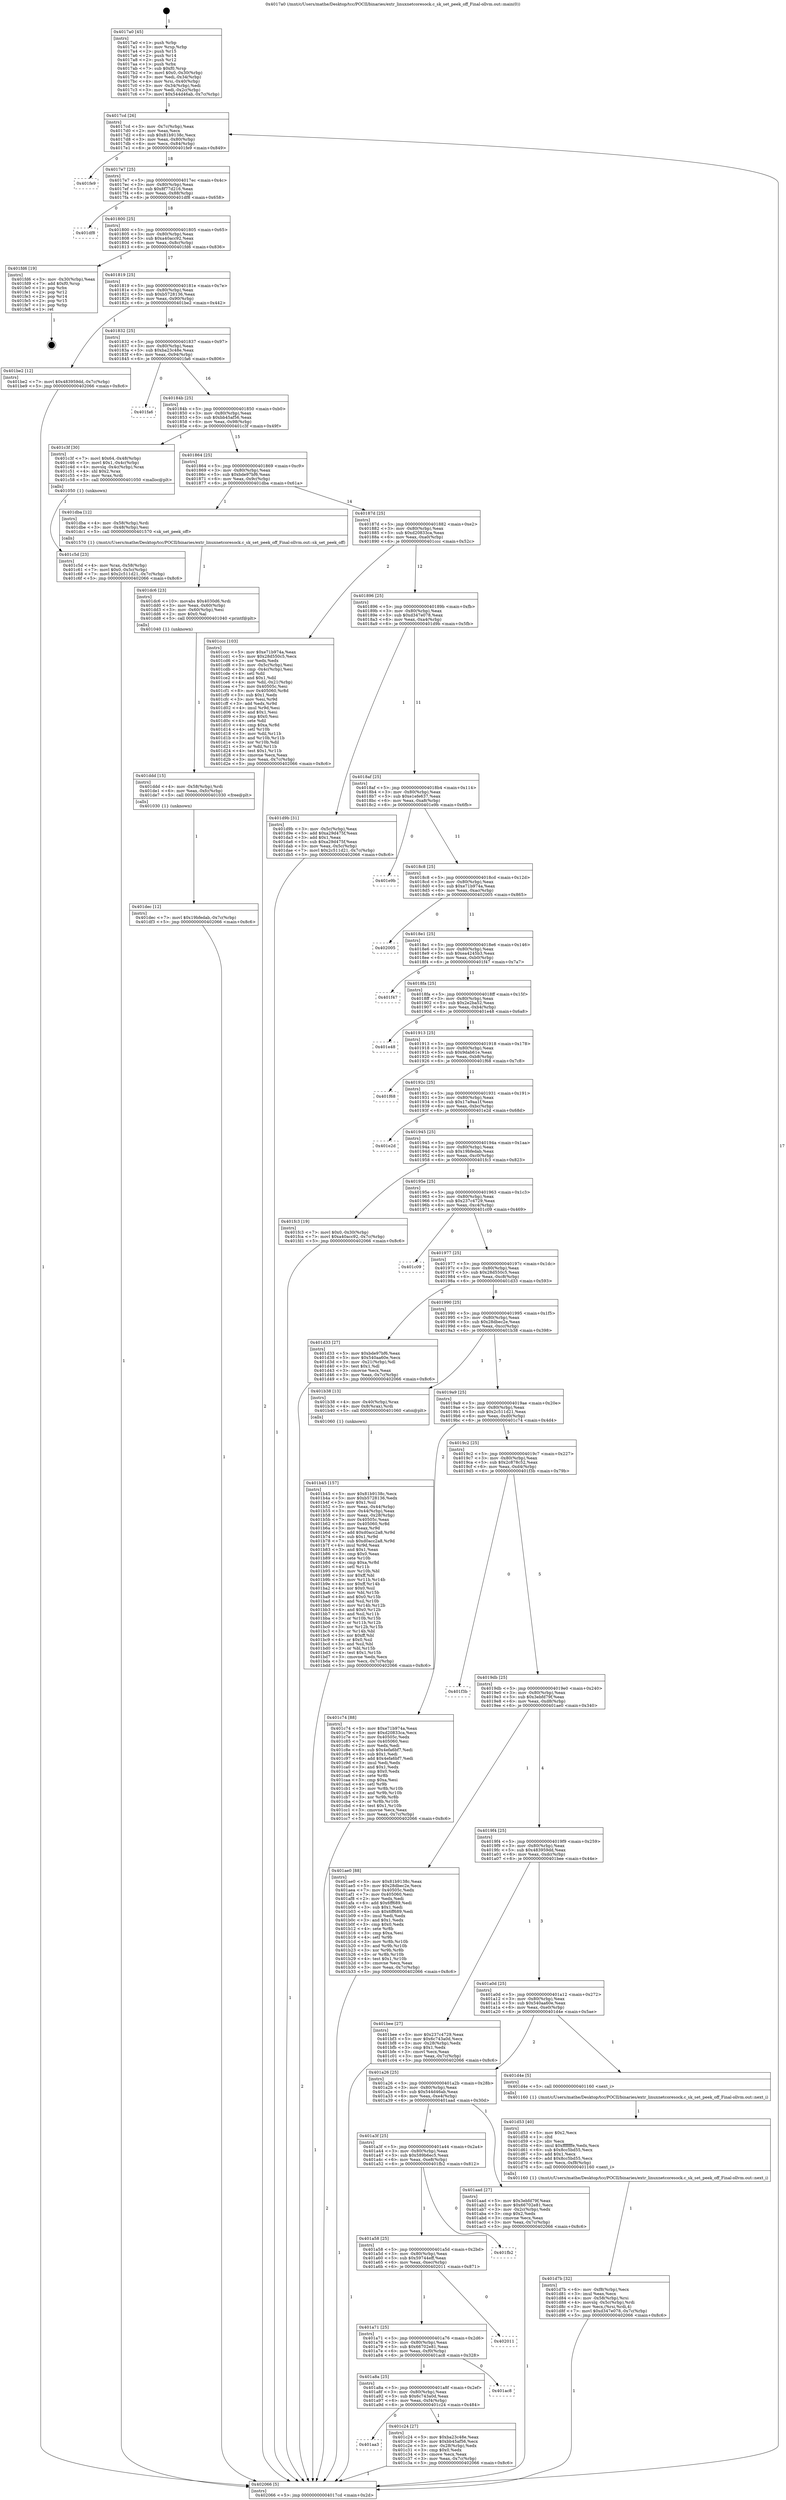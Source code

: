 digraph "0x4017a0" {
  label = "0x4017a0 (/mnt/c/Users/mathe/Desktop/tcc/POCII/binaries/extr_linuxnetcoresock.c_sk_set_peek_off_Final-ollvm.out::main(0))"
  labelloc = "t"
  node[shape=record]

  Entry [label="",width=0.3,height=0.3,shape=circle,fillcolor=black,style=filled]
  "0x4017cd" [label="{
     0x4017cd [26]\l
     | [instrs]\l
     &nbsp;&nbsp;0x4017cd \<+3\>: mov -0x7c(%rbp),%eax\l
     &nbsp;&nbsp;0x4017d0 \<+2\>: mov %eax,%ecx\l
     &nbsp;&nbsp;0x4017d2 \<+6\>: sub $0x81b9138c,%ecx\l
     &nbsp;&nbsp;0x4017d8 \<+3\>: mov %eax,-0x80(%rbp)\l
     &nbsp;&nbsp;0x4017db \<+6\>: mov %ecx,-0x84(%rbp)\l
     &nbsp;&nbsp;0x4017e1 \<+6\>: je 0000000000401fe9 \<main+0x849\>\l
  }"]
  "0x401fe9" [label="{
     0x401fe9\l
  }", style=dashed]
  "0x4017e7" [label="{
     0x4017e7 [25]\l
     | [instrs]\l
     &nbsp;&nbsp;0x4017e7 \<+5\>: jmp 00000000004017ec \<main+0x4c\>\l
     &nbsp;&nbsp;0x4017ec \<+3\>: mov -0x80(%rbp),%eax\l
     &nbsp;&nbsp;0x4017ef \<+5\>: sub $0x8f77d216,%eax\l
     &nbsp;&nbsp;0x4017f4 \<+6\>: mov %eax,-0x88(%rbp)\l
     &nbsp;&nbsp;0x4017fa \<+6\>: je 0000000000401df8 \<main+0x658\>\l
  }"]
  Exit [label="",width=0.3,height=0.3,shape=circle,fillcolor=black,style=filled,peripheries=2]
  "0x401df8" [label="{
     0x401df8\l
  }", style=dashed]
  "0x401800" [label="{
     0x401800 [25]\l
     | [instrs]\l
     &nbsp;&nbsp;0x401800 \<+5\>: jmp 0000000000401805 \<main+0x65\>\l
     &nbsp;&nbsp;0x401805 \<+3\>: mov -0x80(%rbp),%eax\l
     &nbsp;&nbsp;0x401808 \<+5\>: sub $0xa40acc92,%eax\l
     &nbsp;&nbsp;0x40180d \<+6\>: mov %eax,-0x8c(%rbp)\l
     &nbsp;&nbsp;0x401813 \<+6\>: je 0000000000401fd6 \<main+0x836\>\l
  }"]
  "0x401dec" [label="{
     0x401dec [12]\l
     | [instrs]\l
     &nbsp;&nbsp;0x401dec \<+7\>: movl $0x19bfedab,-0x7c(%rbp)\l
     &nbsp;&nbsp;0x401df3 \<+5\>: jmp 0000000000402066 \<main+0x8c6\>\l
  }"]
  "0x401fd6" [label="{
     0x401fd6 [19]\l
     | [instrs]\l
     &nbsp;&nbsp;0x401fd6 \<+3\>: mov -0x30(%rbp),%eax\l
     &nbsp;&nbsp;0x401fd9 \<+7\>: add $0xf0,%rsp\l
     &nbsp;&nbsp;0x401fe0 \<+1\>: pop %rbx\l
     &nbsp;&nbsp;0x401fe1 \<+2\>: pop %r12\l
     &nbsp;&nbsp;0x401fe3 \<+2\>: pop %r14\l
     &nbsp;&nbsp;0x401fe5 \<+2\>: pop %r15\l
     &nbsp;&nbsp;0x401fe7 \<+1\>: pop %rbp\l
     &nbsp;&nbsp;0x401fe8 \<+1\>: ret\l
  }"]
  "0x401819" [label="{
     0x401819 [25]\l
     | [instrs]\l
     &nbsp;&nbsp;0x401819 \<+5\>: jmp 000000000040181e \<main+0x7e\>\l
     &nbsp;&nbsp;0x40181e \<+3\>: mov -0x80(%rbp),%eax\l
     &nbsp;&nbsp;0x401821 \<+5\>: sub $0xb5728136,%eax\l
     &nbsp;&nbsp;0x401826 \<+6\>: mov %eax,-0x90(%rbp)\l
     &nbsp;&nbsp;0x40182c \<+6\>: je 0000000000401be2 \<main+0x442\>\l
  }"]
  "0x401ddd" [label="{
     0x401ddd [15]\l
     | [instrs]\l
     &nbsp;&nbsp;0x401ddd \<+4\>: mov -0x58(%rbp),%rdi\l
     &nbsp;&nbsp;0x401de1 \<+6\>: mov %eax,-0xfc(%rbp)\l
     &nbsp;&nbsp;0x401de7 \<+5\>: call 0000000000401030 \<free@plt\>\l
     | [calls]\l
     &nbsp;&nbsp;0x401030 \{1\} (unknown)\l
  }"]
  "0x401be2" [label="{
     0x401be2 [12]\l
     | [instrs]\l
     &nbsp;&nbsp;0x401be2 \<+7\>: movl $0x483959dd,-0x7c(%rbp)\l
     &nbsp;&nbsp;0x401be9 \<+5\>: jmp 0000000000402066 \<main+0x8c6\>\l
  }"]
  "0x401832" [label="{
     0x401832 [25]\l
     | [instrs]\l
     &nbsp;&nbsp;0x401832 \<+5\>: jmp 0000000000401837 \<main+0x97\>\l
     &nbsp;&nbsp;0x401837 \<+3\>: mov -0x80(%rbp),%eax\l
     &nbsp;&nbsp;0x40183a \<+5\>: sub $0xba23c48e,%eax\l
     &nbsp;&nbsp;0x40183f \<+6\>: mov %eax,-0x94(%rbp)\l
     &nbsp;&nbsp;0x401845 \<+6\>: je 0000000000401fa6 \<main+0x806\>\l
  }"]
  "0x401dc6" [label="{
     0x401dc6 [23]\l
     | [instrs]\l
     &nbsp;&nbsp;0x401dc6 \<+10\>: movabs $0x4030d6,%rdi\l
     &nbsp;&nbsp;0x401dd0 \<+3\>: mov %eax,-0x60(%rbp)\l
     &nbsp;&nbsp;0x401dd3 \<+3\>: mov -0x60(%rbp),%esi\l
     &nbsp;&nbsp;0x401dd6 \<+2\>: mov $0x0,%al\l
     &nbsp;&nbsp;0x401dd8 \<+5\>: call 0000000000401040 \<printf@plt\>\l
     | [calls]\l
     &nbsp;&nbsp;0x401040 \{1\} (unknown)\l
  }"]
  "0x401fa6" [label="{
     0x401fa6\l
  }", style=dashed]
  "0x40184b" [label="{
     0x40184b [25]\l
     | [instrs]\l
     &nbsp;&nbsp;0x40184b \<+5\>: jmp 0000000000401850 \<main+0xb0\>\l
     &nbsp;&nbsp;0x401850 \<+3\>: mov -0x80(%rbp),%eax\l
     &nbsp;&nbsp;0x401853 \<+5\>: sub $0xbb45af56,%eax\l
     &nbsp;&nbsp;0x401858 \<+6\>: mov %eax,-0x98(%rbp)\l
     &nbsp;&nbsp;0x40185e \<+6\>: je 0000000000401c3f \<main+0x49f\>\l
  }"]
  "0x401d7b" [label="{
     0x401d7b [32]\l
     | [instrs]\l
     &nbsp;&nbsp;0x401d7b \<+6\>: mov -0xf8(%rbp),%ecx\l
     &nbsp;&nbsp;0x401d81 \<+3\>: imul %eax,%ecx\l
     &nbsp;&nbsp;0x401d84 \<+4\>: mov -0x58(%rbp),%rsi\l
     &nbsp;&nbsp;0x401d88 \<+4\>: movslq -0x5c(%rbp),%rdi\l
     &nbsp;&nbsp;0x401d8c \<+3\>: mov %ecx,(%rsi,%rdi,4)\l
     &nbsp;&nbsp;0x401d8f \<+7\>: movl $0xd347e078,-0x7c(%rbp)\l
     &nbsp;&nbsp;0x401d96 \<+5\>: jmp 0000000000402066 \<main+0x8c6\>\l
  }"]
  "0x401c3f" [label="{
     0x401c3f [30]\l
     | [instrs]\l
     &nbsp;&nbsp;0x401c3f \<+7\>: movl $0x64,-0x48(%rbp)\l
     &nbsp;&nbsp;0x401c46 \<+7\>: movl $0x1,-0x4c(%rbp)\l
     &nbsp;&nbsp;0x401c4d \<+4\>: movslq -0x4c(%rbp),%rax\l
     &nbsp;&nbsp;0x401c51 \<+4\>: shl $0x2,%rax\l
     &nbsp;&nbsp;0x401c55 \<+3\>: mov %rax,%rdi\l
     &nbsp;&nbsp;0x401c58 \<+5\>: call 0000000000401050 \<malloc@plt\>\l
     | [calls]\l
     &nbsp;&nbsp;0x401050 \{1\} (unknown)\l
  }"]
  "0x401864" [label="{
     0x401864 [25]\l
     | [instrs]\l
     &nbsp;&nbsp;0x401864 \<+5\>: jmp 0000000000401869 \<main+0xc9\>\l
     &nbsp;&nbsp;0x401869 \<+3\>: mov -0x80(%rbp),%eax\l
     &nbsp;&nbsp;0x40186c \<+5\>: sub $0xbde97bf6,%eax\l
     &nbsp;&nbsp;0x401871 \<+6\>: mov %eax,-0x9c(%rbp)\l
     &nbsp;&nbsp;0x401877 \<+6\>: je 0000000000401dba \<main+0x61a\>\l
  }"]
  "0x401d53" [label="{
     0x401d53 [40]\l
     | [instrs]\l
     &nbsp;&nbsp;0x401d53 \<+5\>: mov $0x2,%ecx\l
     &nbsp;&nbsp;0x401d58 \<+1\>: cltd\l
     &nbsp;&nbsp;0x401d59 \<+2\>: idiv %ecx\l
     &nbsp;&nbsp;0x401d5b \<+6\>: imul $0xfffffffe,%edx,%ecx\l
     &nbsp;&nbsp;0x401d61 \<+6\>: sub $0x8cc5bd55,%ecx\l
     &nbsp;&nbsp;0x401d67 \<+3\>: add $0x1,%ecx\l
     &nbsp;&nbsp;0x401d6a \<+6\>: add $0x8cc5bd55,%ecx\l
     &nbsp;&nbsp;0x401d70 \<+6\>: mov %ecx,-0xf8(%rbp)\l
     &nbsp;&nbsp;0x401d76 \<+5\>: call 0000000000401160 \<next_i\>\l
     | [calls]\l
     &nbsp;&nbsp;0x401160 \{1\} (/mnt/c/Users/mathe/Desktop/tcc/POCII/binaries/extr_linuxnetcoresock.c_sk_set_peek_off_Final-ollvm.out::next_i)\l
  }"]
  "0x401dba" [label="{
     0x401dba [12]\l
     | [instrs]\l
     &nbsp;&nbsp;0x401dba \<+4\>: mov -0x58(%rbp),%rdi\l
     &nbsp;&nbsp;0x401dbe \<+3\>: mov -0x48(%rbp),%esi\l
     &nbsp;&nbsp;0x401dc1 \<+5\>: call 0000000000401570 \<sk_set_peek_off\>\l
     | [calls]\l
     &nbsp;&nbsp;0x401570 \{1\} (/mnt/c/Users/mathe/Desktop/tcc/POCII/binaries/extr_linuxnetcoresock.c_sk_set_peek_off_Final-ollvm.out::sk_set_peek_off)\l
  }"]
  "0x40187d" [label="{
     0x40187d [25]\l
     | [instrs]\l
     &nbsp;&nbsp;0x40187d \<+5\>: jmp 0000000000401882 \<main+0xe2\>\l
     &nbsp;&nbsp;0x401882 \<+3\>: mov -0x80(%rbp),%eax\l
     &nbsp;&nbsp;0x401885 \<+5\>: sub $0xd20833ca,%eax\l
     &nbsp;&nbsp;0x40188a \<+6\>: mov %eax,-0xa0(%rbp)\l
     &nbsp;&nbsp;0x401890 \<+6\>: je 0000000000401ccc \<main+0x52c\>\l
  }"]
  "0x401c5d" [label="{
     0x401c5d [23]\l
     | [instrs]\l
     &nbsp;&nbsp;0x401c5d \<+4\>: mov %rax,-0x58(%rbp)\l
     &nbsp;&nbsp;0x401c61 \<+7\>: movl $0x0,-0x5c(%rbp)\l
     &nbsp;&nbsp;0x401c68 \<+7\>: movl $0x2c511d21,-0x7c(%rbp)\l
     &nbsp;&nbsp;0x401c6f \<+5\>: jmp 0000000000402066 \<main+0x8c6\>\l
  }"]
  "0x401ccc" [label="{
     0x401ccc [103]\l
     | [instrs]\l
     &nbsp;&nbsp;0x401ccc \<+5\>: mov $0xe71b974a,%eax\l
     &nbsp;&nbsp;0x401cd1 \<+5\>: mov $0x28d550c5,%ecx\l
     &nbsp;&nbsp;0x401cd6 \<+2\>: xor %edx,%edx\l
     &nbsp;&nbsp;0x401cd8 \<+3\>: mov -0x5c(%rbp),%esi\l
     &nbsp;&nbsp;0x401cdb \<+3\>: cmp -0x4c(%rbp),%esi\l
     &nbsp;&nbsp;0x401cde \<+4\>: setl %dil\l
     &nbsp;&nbsp;0x401ce2 \<+4\>: and $0x1,%dil\l
     &nbsp;&nbsp;0x401ce6 \<+4\>: mov %dil,-0x21(%rbp)\l
     &nbsp;&nbsp;0x401cea \<+7\>: mov 0x40505c,%esi\l
     &nbsp;&nbsp;0x401cf1 \<+8\>: mov 0x405060,%r8d\l
     &nbsp;&nbsp;0x401cf9 \<+3\>: sub $0x1,%edx\l
     &nbsp;&nbsp;0x401cfc \<+3\>: mov %esi,%r9d\l
     &nbsp;&nbsp;0x401cff \<+3\>: add %edx,%r9d\l
     &nbsp;&nbsp;0x401d02 \<+4\>: imul %r9d,%esi\l
     &nbsp;&nbsp;0x401d06 \<+3\>: and $0x1,%esi\l
     &nbsp;&nbsp;0x401d09 \<+3\>: cmp $0x0,%esi\l
     &nbsp;&nbsp;0x401d0c \<+4\>: sete %dil\l
     &nbsp;&nbsp;0x401d10 \<+4\>: cmp $0xa,%r8d\l
     &nbsp;&nbsp;0x401d14 \<+4\>: setl %r10b\l
     &nbsp;&nbsp;0x401d18 \<+3\>: mov %dil,%r11b\l
     &nbsp;&nbsp;0x401d1b \<+3\>: and %r10b,%r11b\l
     &nbsp;&nbsp;0x401d1e \<+3\>: xor %r10b,%dil\l
     &nbsp;&nbsp;0x401d21 \<+3\>: or %dil,%r11b\l
     &nbsp;&nbsp;0x401d24 \<+4\>: test $0x1,%r11b\l
     &nbsp;&nbsp;0x401d28 \<+3\>: cmovne %ecx,%eax\l
     &nbsp;&nbsp;0x401d2b \<+3\>: mov %eax,-0x7c(%rbp)\l
     &nbsp;&nbsp;0x401d2e \<+5\>: jmp 0000000000402066 \<main+0x8c6\>\l
  }"]
  "0x401896" [label="{
     0x401896 [25]\l
     | [instrs]\l
     &nbsp;&nbsp;0x401896 \<+5\>: jmp 000000000040189b \<main+0xfb\>\l
     &nbsp;&nbsp;0x40189b \<+3\>: mov -0x80(%rbp),%eax\l
     &nbsp;&nbsp;0x40189e \<+5\>: sub $0xd347e078,%eax\l
     &nbsp;&nbsp;0x4018a3 \<+6\>: mov %eax,-0xa4(%rbp)\l
     &nbsp;&nbsp;0x4018a9 \<+6\>: je 0000000000401d9b \<main+0x5fb\>\l
  }"]
  "0x401aa3" [label="{
     0x401aa3\l
  }", style=dashed]
  "0x401d9b" [label="{
     0x401d9b [31]\l
     | [instrs]\l
     &nbsp;&nbsp;0x401d9b \<+3\>: mov -0x5c(%rbp),%eax\l
     &nbsp;&nbsp;0x401d9e \<+5\>: add $0xa29d475f,%eax\l
     &nbsp;&nbsp;0x401da3 \<+3\>: add $0x1,%eax\l
     &nbsp;&nbsp;0x401da6 \<+5\>: sub $0xa29d475f,%eax\l
     &nbsp;&nbsp;0x401dab \<+3\>: mov %eax,-0x5c(%rbp)\l
     &nbsp;&nbsp;0x401dae \<+7\>: movl $0x2c511d21,-0x7c(%rbp)\l
     &nbsp;&nbsp;0x401db5 \<+5\>: jmp 0000000000402066 \<main+0x8c6\>\l
  }"]
  "0x4018af" [label="{
     0x4018af [25]\l
     | [instrs]\l
     &nbsp;&nbsp;0x4018af \<+5\>: jmp 00000000004018b4 \<main+0x114\>\l
     &nbsp;&nbsp;0x4018b4 \<+3\>: mov -0x80(%rbp),%eax\l
     &nbsp;&nbsp;0x4018b7 \<+5\>: sub $0xe1efe637,%eax\l
     &nbsp;&nbsp;0x4018bc \<+6\>: mov %eax,-0xa8(%rbp)\l
     &nbsp;&nbsp;0x4018c2 \<+6\>: je 0000000000401e9b \<main+0x6fb\>\l
  }"]
  "0x401c24" [label="{
     0x401c24 [27]\l
     | [instrs]\l
     &nbsp;&nbsp;0x401c24 \<+5\>: mov $0xba23c48e,%eax\l
     &nbsp;&nbsp;0x401c29 \<+5\>: mov $0xbb45af56,%ecx\l
     &nbsp;&nbsp;0x401c2e \<+3\>: mov -0x28(%rbp),%edx\l
     &nbsp;&nbsp;0x401c31 \<+3\>: cmp $0x0,%edx\l
     &nbsp;&nbsp;0x401c34 \<+3\>: cmove %ecx,%eax\l
     &nbsp;&nbsp;0x401c37 \<+3\>: mov %eax,-0x7c(%rbp)\l
     &nbsp;&nbsp;0x401c3a \<+5\>: jmp 0000000000402066 \<main+0x8c6\>\l
  }"]
  "0x401e9b" [label="{
     0x401e9b\l
  }", style=dashed]
  "0x4018c8" [label="{
     0x4018c8 [25]\l
     | [instrs]\l
     &nbsp;&nbsp;0x4018c8 \<+5\>: jmp 00000000004018cd \<main+0x12d\>\l
     &nbsp;&nbsp;0x4018cd \<+3\>: mov -0x80(%rbp),%eax\l
     &nbsp;&nbsp;0x4018d0 \<+5\>: sub $0xe71b974a,%eax\l
     &nbsp;&nbsp;0x4018d5 \<+6\>: mov %eax,-0xac(%rbp)\l
     &nbsp;&nbsp;0x4018db \<+6\>: je 0000000000402005 \<main+0x865\>\l
  }"]
  "0x401a8a" [label="{
     0x401a8a [25]\l
     | [instrs]\l
     &nbsp;&nbsp;0x401a8a \<+5\>: jmp 0000000000401a8f \<main+0x2ef\>\l
     &nbsp;&nbsp;0x401a8f \<+3\>: mov -0x80(%rbp),%eax\l
     &nbsp;&nbsp;0x401a92 \<+5\>: sub $0x6c743a0d,%eax\l
     &nbsp;&nbsp;0x401a97 \<+6\>: mov %eax,-0xf4(%rbp)\l
     &nbsp;&nbsp;0x401a9d \<+6\>: je 0000000000401c24 \<main+0x484\>\l
  }"]
  "0x402005" [label="{
     0x402005\l
  }", style=dashed]
  "0x4018e1" [label="{
     0x4018e1 [25]\l
     | [instrs]\l
     &nbsp;&nbsp;0x4018e1 \<+5\>: jmp 00000000004018e6 \<main+0x146\>\l
     &nbsp;&nbsp;0x4018e6 \<+3\>: mov -0x80(%rbp),%eax\l
     &nbsp;&nbsp;0x4018e9 \<+5\>: sub $0xea4245b3,%eax\l
     &nbsp;&nbsp;0x4018ee \<+6\>: mov %eax,-0xb0(%rbp)\l
     &nbsp;&nbsp;0x4018f4 \<+6\>: je 0000000000401f47 \<main+0x7a7\>\l
  }"]
  "0x401ac8" [label="{
     0x401ac8\l
  }", style=dashed]
  "0x401f47" [label="{
     0x401f47\l
  }", style=dashed]
  "0x4018fa" [label="{
     0x4018fa [25]\l
     | [instrs]\l
     &nbsp;&nbsp;0x4018fa \<+5\>: jmp 00000000004018ff \<main+0x15f\>\l
     &nbsp;&nbsp;0x4018ff \<+3\>: mov -0x80(%rbp),%eax\l
     &nbsp;&nbsp;0x401902 \<+5\>: sub $0x2e2ba52,%eax\l
     &nbsp;&nbsp;0x401907 \<+6\>: mov %eax,-0xb4(%rbp)\l
     &nbsp;&nbsp;0x40190d \<+6\>: je 0000000000401e48 \<main+0x6a8\>\l
  }"]
  "0x401a71" [label="{
     0x401a71 [25]\l
     | [instrs]\l
     &nbsp;&nbsp;0x401a71 \<+5\>: jmp 0000000000401a76 \<main+0x2d6\>\l
     &nbsp;&nbsp;0x401a76 \<+3\>: mov -0x80(%rbp),%eax\l
     &nbsp;&nbsp;0x401a79 \<+5\>: sub $0x66702e81,%eax\l
     &nbsp;&nbsp;0x401a7e \<+6\>: mov %eax,-0xf0(%rbp)\l
     &nbsp;&nbsp;0x401a84 \<+6\>: je 0000000000401ac8 \<main+0x328\>\l
  }"]
  "0x401e48" [label="{
     0x401e48\l
  }", style=dashed]
  "0x401913" [label="{
     0x401913 [25]\l
     | [instrs]\l
     &nbsp;&nbsp;0x401913 \<+5\>: jmp 0000000000401918 \<main+0x178\>\l
     &nbsp;&nbsp;0x401918 \<+3\>: mov -0x80(%rbp),%eax\l
     &nbsp;&nbsp;0x40191b \<+5\>: sub $0x9dab61e,%eax\l
     &nbsp;&nbsp;0x401920 \<+6\>: mov %eax,-0xb8(%rbp)\l
     &nbsp;&nbsp;0x401926 \<+6\>: je 0000000000401f68 \<main+0x7c8\>\l
  }"]
  "0x402011" [label="{
     0x402011\l
  }", style=dashed]
  "0x401f68" [label="{
     0x401f68\l
  }", style=dashed]
  "0x40192c" [label="{
     0x40192c [25]\l
     | [instrs]\l
     &nbsp;&nbsp;0x40192c \<+5\>: jmp 0000000000401931 \<main+0x191\>\l
     &nbsp;&nbsp;0x401931 \<+3\>: mov -0x80(%rbp),%eax\l
     &nbsp;&nbsp;0x401934 \<+5\>: sub $0x17a9aa1f,%eax\l
     &nbsp;&nbsp;0x401939 \<+6\>: mov %eax,-0xbc(%rbp)\l
     &nbsp;&nbsp;0x40193f \<+6\>: je 0000000000401e2d \<main+0x68d\>\l
  }"]
  "0x401a58" [label="{
     0x401a58 [25]\l
     | [instrs]\l
     &nbsp;&nbsp;0x401a58 \<+5\>: jmp 0000000000401a5d \<main+0x2bd\>\l
     &nbsp;&nbsp;0x401a5d \<+3\>: mov -0x80(%rbp),%eax\l
     &nbsp;&nbsp;0x401a60 \<+5\>: sub $0x59744eff,%eax\l
     &nbsp;&nbsp;0x401a65 \<+6\>: mov %eax,-0xec(%rbp)\l
     &nbsp;&nbsp;0x401a6b \<+6\>: je 0000000000402011 \<main+0x871\>\l
  }"]
  "0x401e2d" [label="{
     0x401e2d\l
  }", style=dashed]
  "0x401945" [label="{
     0x401945 [25]\l
     | [instrs]\l
     &nbsp;&nbsp;0x401945 \<+5\>: jmp 000000000040194a \<main+0x1aa\>\l
     &nbsp;&nbsp;0x40194a \<+3\>: mov -0x80(%rbp),%eax\l
     &nbsp;&nbsp;0x40194d \<+5\>: sub $0x19bfedab,%eax\l
     &nbsp;&nbsp;0x401952 \<+6\>: mov %eax,-0xc0(%rbp)\l
     &nbsp;&nbsp;0x401958 \<+6\>: je 0000000000401fc3 \<main+0x823\>\l
  }"]
  "0x401fb2" [label="{
     0x401fb2\l
  }", style=dashed]
  "0x401fc3" [label="{
     0x401fc3 [19]\l
     | [instrs]\l
     &nbsp;&nbsp;0x401fc3 \<+7\>: movl $0x0,-0x30(%rbp)\l
     &nbsp;&nbsp;0x401fca \<+7\>: movl $0xa40acc92,-0x7c(%rbp)\l
     &nbsp;&nbsp;0x401fd1 \<+5\>: jmp 0000000000402066 \<main+0x8c6\>\l
  }"]
  "0x40195e" [label="{
     0x40195e [25]\l
     | [instrs]\l
     &nbsp;&nbsp;0x40195e \<+5\>: jmp 0000000000401963 \<main+0x1c3\>\l
     &nbsp;&nbsp;0x401963 \<+3\>: mov -0x80(%rbp),%eax\l
     &nbsp;&nbsp;0x401966 \<+5\>: sub $0x237c4729,%eax\l
     &nbsp;&nbsp;0x40196b \<+6\>: mov %eax,-0xc4(%rbp)\l
     &nbsp;&nbsp;0x401971 \<+6\>: je 0000000000401c09 \<main+0x469\>\l
  }"]
  "0x401b45" [label="{
     0x401b45 [157]\l
     | [instrs]\l
     &nbsp;&nbsp;0x401b45 \<+5\>: mov $0x81b9138c,%ecx\l
     &nbsp;&nbsp;0x401b4a \<+5\>: mov $0xb5728136,%edx\l
     &nbsp;&nbsp;0x401b4f \<+3\>: mov $0x1,%sil\l
     &nbsp;&nbsp;0x401b52 \<+3\>: mov %eax,-0x44(%rbp)\l
     &nbsp;&nbsp;0x401b55 \<+3\>: mov -0x44(%rbp),%eax\l
     &nbsp;&nbsp;0x401b58 \<+3\>: mov %eax,-0x28(%rbp)\l
     &nbsp;&nbsp;0x401b5b \<+7\>: mov 0x40505c,%eax\l
     &nbsp;&nbsp;0x401b62 \<+8\>: mov 0x405060,%r8d\l
     &nbsp;&nbsp;0x401b6a \<+3\>: mov %eax,%r9d\l
     &nbsp;&nbsp;0x401b6d \<+7\>: add $0xd0acc2a8,%r9d\l
     &nbsp;&nbsp;0x401b74 \<+4\>: sub $0x1,%r9d\l
     &nbsp;&nbsp;0x401b78 \<+7\>: sub $0xd0acc2a8,%r9d\l
     &nbsp;&nbsp;0x401b7f \<+4\>: imul %r9d,%eax\l
     &nbsp;&nbsp;0x401b83 \<+3\>: and $0x1,%eax\l
     &nbsp;&nbsp;0x401b86 \<+3\>: cmp $0x0,%eax\l
     &nbsp;&nbsp;0x401b89 \<+4\>: sete %r10b\l
     &nbsp;&nbsp;0x401b8d \<+4\>: cmp $0xa,%r8d\l
     &nbsp;&nbsp;0x401b91 \<+4\>: setl %r11b\l
     &nbsp;&nbsp;0x401b95 \<+3\>: mov %r10b,%bl\l
     &nbsp;&nbsp;0x401b98 \<+3\>: xor $0xff,%bl\l
     &nbsp;&nbsp;0x401b9b \<+3\>: mov %r11b,%r14b\l
     &nbsp;&nbsp;0x401b9e \<+4\>: xor $0xff,%r14b\l
     &nbsp;&nbsp;0x401ba2 \<+4\>: xor $0x0,%sil\l
     &nbsp;&nbsp;0x401ba6 \<+3\>: mov %bl,%r15b\l
     &nbsp;&nbsp;0x401ba9 \<+4\>: and $0x0,%r15b\l
     &nbsp;&nbsp;0x401bad \<+3\>: and %sil,%r10b\l
     &nbsp;&nbsp;0x401bb0 \<+3\>: mov %r14b,%r12b\l
     &nbsp;&nbsp;0x401bb3 \<+4\>: and $0x0,%r12b\l
     &nbsp;&nbsp;0x401bb7 \<+3\>: and %sil,%r11b\l
     &nbsp;&nbsp;0x401bba \<+3\>: or %r10b,%r15b\l
     &nbsp;&nbsp;0x401bbd \<+3\>: or %r11b,%r12b\l
     &nbsp;&nbsp;0x401bc0 \<+3\>: xor %r12b,%r15b\l
     &nbsp;&nbsp;0x401bc3 \<+3\>: or %r14b,%bl\l
     &nbsp;&nbsp;0x401bc6 \<+3\>: xor $0xff,%bl\l
     &nbsp;&nbsp;0x401bc9 \<+4\>: or $0x0,%sil\l
     &nbsp;&nbsp;0x401bcd \<+3\>: and %sil,%bl\l
     &nbsp;&nbsp;0x401bd0 \<+3\>: or %bl,%r15b\l
     &nbsp;&nbsp;0x401bd3 \<+4\>: test $0x1,%r15b\l
     &nbsp;&nbsp;0x401bd7 \<+3\>: cmovne %edx,%ecx\l
     &nbsp;&nbsp;0x401bda \<+3\>: mov %ecx,-0x7c(%rbp)\l
     &nbsp;&nbsp;0x401bdd \<+5\>: jmp 0000000000402066 \<main+0x8c6\>\l
  }"]
  "0x401c09" [label="{
     0x401c09\l
  }", style=dashed]
  "0x401977" [label="{
     0x401977 [25]\l
     | [instrs]\l
     &nbsp;&nbsp;0x401977 \<+5\>: jmp 000000000040197c \<main+0x1dc\>\l
     &nbsp;&nbsp;0x40197c \<+3\>: mov -0x80(%rbp),%eax\l
     &nbsp;&nbsp;0x40197f \<+5\>: sub $0x28d550c5,%eax\l
     &nbsp;&nbsp;0x401984 \<+6\>: mov %eax,-0xc8(%rbp)\l
     &nbsp;&nbsp;0x40198a \<+6\>: je 0000000000401d33 \<main+0x593\>\l
  }"]
  "0x4017a0" [label="{
     0x4017a0 [45]\l
     | [instrs]\l
     &nbsp;&nbsp;0x4017a0 \<+1\>: push %rbp\l
     &nbsp;&nbsp;0x4017a1 \<+3\>: mov %rsp,%rbp\l
     &nbsp;&nbsp;0x4017a4 \<+2\>: push %r15\l
     &nbsp;&nbsp;0x4017a6 \<+2\>: push %r14\l
     &nbsp;&nbsp;0x4017a8 \<+2\>: push %r12\l
     &nbsp;&nbsp;0x4017aa \<+1\>: push %rbx\l
     &nbsp;&nbsp;0x4017ab \<+7\>: sub $0xf0,%rsp\l
     &nbsp;&nbsp;0x4017b2 \<+7\>: movl $0x0,-0x30(%rbp)\l
     &nbsp;&nbsp;0x4017b9 \<+3\>: mov %edi,-0x34(%rbp)\l
     &nbsp;&nbsp;0x4017bc \<+4\>: mov %rsi,-0x40(%rbp)\l
     &nbsp;&nbsp;0x4017c0 \<+3\>: mov -0x34(%rbp),%edi\l
     &nbsp;&nbsp;0x4017c3 \<+3\>: mov %edi,-0x2c(%rbp)\l
     &nbsp;&nbsp;0x4017c6 \<+7\>: movl $0x544d46ab,-0x7c(%rbp)\l
  }"]
  "0x401d33" [label="{
     0x401d33 [27]\l
     | [instrs]\l
     &nbsp;&nbsp;0x401d33 \<+5\>: mov $0xbde97bf6,%eax\l
     &nbsp;&nbsp;0x401d38 \<+5\>: mov $0x540aa60e,%ecx\l
     &nbsp;&nbsp;0x401d3d \<+3\>: mov -0x21(%rbp),%dl\l
     &nbsp;&nbsp;0x401d40 \<+3\>: test $0x1,%dl\l
     &nbsp;&nbsp;0x401d43 \<+3\>: cmovne %ecx,%eax\l
     &nbsp;&nbsp;0x401d46 \<+3\>: mov %eax,-0x7c(%rbp)\l
     &nbsp;&nbsp;0x401d49 \<+5\>: jmp 0000000000402066 \<main+0x8c6\>\l
  }"]
  "0x401990" [label="{
     0x401990 [25]\l
     | [instrs]\l
     &nbsp;&nbsp;0x401990 \<+5\>: jmp 0000000000401995 \<main+0x1f5\>\l
     &nbsp;&nbsp;0x401995 \<+3\>: mov -0x80(%rbp),%eax\l
     &nbsp;&nbsp;0x401998 \<+5\>: sub $0x28dbec2e,%eax\l
     &nbsp;&nbsp;0x40199d \<+6\>: mov %eax,-0xcc(%rbp)\l
     &nbsp;&nbsp;0x4019a3 \<+6\>: je 0000000000401b38 \<main+0x398\>\l
  }"]
  "0x402066" [label="{
     0x402066 [5]\l
     | [instrs]\l
     &nbsp;&nbsp;0x402066 \<+5\>: jmp 00000000004017cd \<main+0x2d\>\l
  }"]
  "0x401b38" [label="{
     0x401b38 [13]\l
     | [instrs]\l
     &nbsp;&nbsp;0x401b38 \<+4\>: mov -0x40(%rbp),%rax\l
     &nbsp;&nbsp;0x401b3c \<+4\>: mov 0x8(%rax),%rdi\l
     &nbsp;&nbsp;0x401b40 \<+5\>: call 0000000000401060 \<atoi@plt\>\l
     | [calls]\l
     &nbsp;&nbsp;0x401060 \{1\} (unknown)\l
  }"]
  "0x4019a9" [label="{
     0x4019a9 [25]\l
     | [instrs]\l
     &nbsp;&nbsp;0x4019a9 \<+5\>: jmp 00000000004019ae \<main+0x20e\>\l
     &nbsp;&nbsp;0x4019ae \<+3\>: mov -0x80(%rbp),%eax\l
     &nbsp;&nbsp;0x4019b1 \<+5\>: sub $0x2c511d21,%eax\l
     &nbsp;&nbsp;0x4019b6 \<+6\>: mov %eax,-0xd0(%rbp)\l
     &nbsp;&nbsp;0x4019bc \<+6\>: je 0000000000401c74 \<main+0x4d4\>\l
  }"]
  "0x401a3f" [label="{
     0x401a3f [25]\l
     | [instrs]\l
     &nbsp;&nbsp;0x401a3f \<+5\>: jmp 0000000000401a44 \<main+0x2a4\>\l
     &nbsp;&nbsp;0x401a44 \<+3\>: mov -0x80(%rbp),%eax\l
     &nbsp;&nbsp;0x401a47 \<+5\>: sub $0x589b6ec5,%eax\l
     &nbsp;&nbsp;0x401a4c \<+6\>: mov %eax,-0xe8(%rbp)\l
     &nbsp;&nbsp;0x401a52 \<+6\>: je 0000000000401fb2 \<main+0x812\>\l
  }"]
  "0x401c74" [label="{
     0x401c74 [88]\l
     | [instrs]\l
     &nbsp;&nbsp;0x401c74 \<+5\>: mov $0xe71b974a,%eax\l
     &nbsp;&nbsp;0x401c79 \<+5\>: mov $0xd20833ca,%ecx\l
     &nbsp;&nbsp;0x401c7e \<+7\>: mov 0x40505c,%edx\l
     &nbsp;&nbsp;0x401c85 \<+7\>: mov 0x405060,%esi\l
     &nbsp;&nbsp;0x401c8c \<+2\>: mov %edx,%edi\l
     &nbsp;&nbsp;0x401c8e \<+6\>: sub $0x4efa6bf7,%edi\l
     &nbsp;&nbsp;0x401c94 \<+3\>: sub $0x1,%edi\l
     &nbsp;&nbsp;0x401c97 \<+6\>: add $0x4efa6bf7,%edi\l
     &nbsp;&nbsp;0x401c9d \<+3\>: imul %edi,%edx\l
     &nbsp;&nbsp;0x401ca0 \<+3\>: and $0x1,%edx\l
     &nbsp;&nbsp;0x401ca3 \<+3\>: cmp $0x0,%edx\l
     &nbsp;&nbsp;0x401ca6 \<+4\>: sete %r8b\l
     &nbsp;&nbsp;0x401caa \<+3\>: cmp $0xa,%esi\l
     &nbsp;&nbsp;0x401cad \<+4\>: setl %r9b\l
     &nbsp;&nbsp;0x401cb1 \<+3\>: mov %r8b,%r10b\l
     &nbsp;&nbsp;0x401cb4 \<+3\>: and %r9b,%r10b\l
     &nbsp;&nbsp;0x401cb7 \<+3\>: xor %r9b,%r8b\l
     &nbsp;&nbsp;0x401cba \<+3\>: or %r8b,%r10b\l
     &nbsp;&nbsp;0x401cbd \<+4\>: test $0x1,%r10b\l
     &nbsp;&nbsp;0x401cc1 \<+3\>: cmovne %ecx,%eax\l
     &nbsp;&nbsp;0x401cc4 \<+3\>: mov %eax,-0x7c(%rbp)\l
     &nbsp;&nbsp;0x401cc7 \<+5\>: jmp 0000000000402066 \<main+0x8c6\>\l
  }"]
  "0x4019c2" [label="{
     0x4019c2 [25]\l
     | [instrs]\l
     &nbsp;&nbsp;0x4019c2 \<+5\>: jmp 00000000004019c7 \<main+0x227\>\l
     &nbsp;&nbsp;0x4019c7 \<+3\>: mov -0x80(%rbp),%eax\l
     &nbsp;&nbsp;0x4019ca \<+5\>: sub $0x2c878c52,%eax\l
     &nbsp;&nbsp;0x4019cf \<+6\>: mov %eax,-0xd4(%rbp)\l
     &nbsp;&nbsp;0x4019d5 \<+6\>: je 0000000000401f3b \<main+0x79b\>\l
  }"]
  "0x401aad" [label="{
     0x401aad [27]\l
     | [instrs]\l
     &nbsp;&nbsp;0x401aad \<+5\>: mov $0x3ebfd79f,%eax\l
     &nbsp;&nbsp;0x401ab2 \<+5\>: mov $0x66702e81,%ecx\l
     &nbsp;&nbsp;0x401ab7 \<+3\>: mov -0x2c(%rbp),%edx\l
     &nbsp;&nbsp;0x401aba \<+3\>: cmp $0x2,%edx\l
     &nbsp;&nbsp;0x401abd \<+3\>: cmovne %ecx,%eax\l
     &nbsp;&nbsp;0x401ac0 \<+3\>: mov %eax,-0x7c(%rbp)\l
     &nbsp;&nbsp;0x401ac3 \<+5\>: jmp 0000000000402066 \<main+0x8c6\>\l
  }"]
  "0x401f3b" [label="{
     0x401f3b\l
  }", style=dashed]
  "0x4019db" [label="{
     0x4019db [25]\l
     | [instrs]\l
     &nbsp;&nbsp;0x4019db \<+5\>: jmp 00000000004019e0 \<main+0x240\>\l
     &nbsp;&nbsp;0x4019e0 \<+3\>: mov -0x80(%rbp),%eax\l
     &nbsp;&nbsp;0x4019e3 \<+5\>: sub $0x3ebfd79f,%eax\l
     &nbsp;&nbsp;0x4019e8 \<+6\>: mov %eax,-0xd8(%rbp)\l
     &nbsp;&nbsp;0x4019ee \<+6\>: je 0000000000401ae0 \<main+0x340\>\l
  }"]
  "0x401a26" [label="{
     0x401a26 [25]\l
     | [instrs]\l
     &nbsp;&nbsp;0x401a26 \<+5\>: jmp 0000000000401a2b \<main+0x28b\>\l
     &nbsp;&nbsp;0x401a2b \<+3\>: mov -0x80(%rbp),%eax\l
     &nbsp;&nbsp;0x401a2e \<+5\>: sub $0x544d46ab,%eax\l
     &nbsp;&nbsp;0x401a33 \<+6\>: mov %eax,-0xe4(%rbp)\l
     &nbsp;&nbsp;0x401a39 \<+6\>: je 0000000000401aad \<main+0x30d\>\l
  }"]
  "0x401ae0" [label="{
     0x401ae0 [88]\l
     | [instrs]\l
     &nbsp;&nbsp;0x401ae0 \<+5\>: mov $0x81b9138c,%eax\l
     &nbsp;&nbsp;0x401ae5 \<+5\>: mov $0x28dbec2e,%ecx\l
     &nbsp;&nbsp;0x401aea \<+7\>: mov 0x40505c,%edx\l
     &nbsp;&nbsp;0x401af1 \<+7\>: mov 0x405060,%esi\l
     &nbsp;&nbsp;0x401af8 \<+2\>: mov %edx,%edi\l
     &nbsp;&nbsp;0x401afa \<+6\>: add $0x6ff689,%edi\l
     &nbsp;&nbsp;0x401b00 \<+3\>: sub $0x1,%edi\l
     &nbsp;&nbsp;0x401b03 \<+6\>: sub $0x6ff689,%edi\l
     &nbsp;&nbsp;0x401b09 \<+3\>: imul %edi,%edx\l
     &nbsp;&nbsp;0x401b0c \<+3\>: and $0x1,%edx\l
     &nbsp;&nbsp;0x401b0f \<+3\>: cmp $0x0,%edx\l
     &nbsp;&nbsp;0x401b12 \<+4\>: sete %r8b\l
     &nbsp;&nbsp;0x401b16 \<+3\>: cmp $0xa,%esi\l
     &nbsp;&nbsp;0x401b19 \<+4\>: setl %r9b\l
     &nbsp;&nbsp;0x401b1d \<+3\>: mov %r8b,%r10b\l
     &nbsp;&nbsp;0x401b20 \<+3\>: and %r9b,%r10b\l
     &nbsp;&nbsp;0x401b23 \<+3\>: xor %r9b,%r8b\l
     &nbsp;&nbsp;0x401b26 \<+3\>: or %r8b,%r10b\l
     &nbsp;&nbsp;0x401b29 \<+4\>: test $0x1,%r10b\l
     &nbsp;&nbsp;0x401b2d \<+3\>: cmovne %ecx,%eax\l
     &nbsp;&nbsp;0x401b30 \<+3\>: mov %eax,-0x7c(%rbp)\l
     &nbsp;&nbsp;0x401b33 \<+5\>: jmp 0000000000402066 \<main+0x8c6\>\l
  }"]
  "0x4019f4" [label="{
     0x4019f4 [25]\l
     | [instrs]\l
     &nbsp;&nbsp;0x4019f4 \<+5\>: jmp 00000000004019f9 \<main+0x259\>\l
     &nbsp;&nbsp;0x4019f9 \<+3\>: mov -0x80(%rbp),%eax\l
     &nbsp;&nbsp;0x4019fc \<+5\>: sub $0x483959dd,%eax\l
     &nbsp;&nbsp;0x401a01 \<+6\>: mov %eax,-0xdc(%rbp)\l
     &nbsp;&nbsp;0x401a07 \<+6\>: je 0000000000401bee \<main+0x44e\>\l
  }"]
  "0x401d4e" [label="{
     0x401d4e [5]\l
     | [instrs]\l
     &nbsp;&nbsp;0x401d4e \<+5\>: call 0000000000401160 \<next_i\>\l
     | [calls]\l
     &nbsp;&nbsp;0x401160 \{1\} (/mnt/c/Users/mathe/Desktop/tcc/POCII/binaries/extr_linuxnetcoresock.c_sk_set_peek_off_Final-ollvm.out::next_i)\l
  }"]
  "0x401bee" [label="{
     0x401bee [27]\l
     | [instrs]\l
     &nbsp;&nbsp;0x401bee \<+5\>: mov $0x237c4729,%eax\l
     &nbsp;&nbsp;0x401bf3 \<+5\>: mov $0x6c743a0d,%ecx\l
     &nbsp;&nbsp;0x401bf8 \<+3\>: mov -0x28(%rbp),%edx\l
     &nbsp;&nbsp;0x401bfb \<+3\>: cmp $0x1,%edx\l
     &nbsp;&nbsp;0x401bfe \<+3\>: cmovl %ecx,%eax\l
     &nbsp;&nbsp;0x401c01 \<+3\>: mov %eax,-0x7c(%rbp)\l
     &nbsp;&nbsp;0x401c04 \<+5\>: jmp 0000000000402066 \<main+0x8c6\>\l
  }"]
  "0x401a0d" [label="{
     0x401a0d [25]\l
     | [instrs]\l
     &nbsp;&nbsp;0x401a0d \<+5\>: jmp 0000000000401a12 \<main+0x272\>\l
     &nbsp;&nbsp;0x401a12 \<+3\>: mov -0x80(%rbp),%eax\l
     &nbsp;&nbsp;0x401a15 \<+5\>: sub $0x540aa60e,%eax\l
     &nbsp;&nbsp;0x401a1a \<+6\>: mov %eax,-0xe0(%rbp)\l
     &nbsp;&nbsp;0x401a20 \<+6\>: je 0000000000401d4e \<main+0x5ae\>\l
  }"]
  Entry -> "0x4017a0" [label=" 1"]
  "0x4017cd" -> "0x401fe9" [label=" 0"]
  "0x4017cd" -> "0x4017e7" [label=" 18"]
  "0x401fd6" -> Exit [label=" 1"]
  "0x4017e7" -> "0x401df8" [label=" 0"]
  "0x4017e7" -> "0x401800" [label=" 18"]
  "0x401fc3" -> "0x402066" [label=" 1"]
  "0x401800" -> "0x401fd6" [label=" 1"]
  "0x401800" -> "0x401819" [label=" 17"]
  "0x401dec" -> "0x402066" [label=" 1"]
  "0x401819" -> "0x401be2" [label=" 1"]
  "0x401819" -> "0x401832" [label=" 16"]
  "0x401ddd" -> "0x401dec" [label=" 1"]
  "0x401832" -> "0x401fa6" [label=" 0"]
  "0x401832" -> "0x40184b" [label=" 16"]
  "0x401dc6" -> "0x401ddd" [label=" 1"]
  "0x40184b" -> "0x401c3f" [label=" 1"]
  "0x40184b" -> "0x401864" [label=" 15"]
  "0x401dba" -> "0x401dc6" [label=" 1"]
  "0x401864" -> "0x401dba" [label=" 1"]
  "0x401864" -> "0x40187d" [label=" 14"]
  "0x401d9b" -> "0x402066" [label=" 1"]
  "0x40187d" -> "0x401ccc" [label=" 2"]
  "0x40187d" -> "0x401896" [label=" 12"]
  "0x401d7b" -> "0x402066" [label=" 1"]
  "0x401896" -> "0x401d9b" [label=" 1"]
  "0x401896" -> "0x4018af" [label=" 11"]
  "0x401d53" -> "0x401d7b" [label=" 1"]
  "0x4018af" -> "0x401e9b" [label=" 0"]
  "0x4018af" -> "0x4018c8" [label=" 11"]
  "0x401d4e" -> "0x401d53" [label=" 1"]
  "0x4018c8" -> "0x402005" [label=" 0"]
  "0x4018c8" -> "0x4018e1" [label=" 11"]
  "0x401ccc" -> "0x402066" [label=" 2"]
  "0x4018e1" -> "0x401f47" [label=" 0"]
  "0x4018e1" -> "0x4018fa" [label=" 11"]
  "0x401c74" -> "0x402066" [label=" 2"]
  "0x4018fa" -> "0x401e48" [label=" 0"]
  "0x4018fa" -> "0x401913" [label=" 11"]
  "0x401c3f" -> "0x401c5d" [label=" 1"]
  "0x401913" -> "0x401f68" [label=" 0"]
  "0x401913" -> "0x40192c" [label=" 11"]
  "0x401c24" -> "0x402066" [label=" 1"]
  "0x40192c" -> "0x401e2d" [label=" 0"]
  "0x40192c" -> "0x401945" [label=" 11"]
  "0x401a8a" -> "0x401c24" [label=" 1"]
  "0x401945" -> "0x401fc3" [label=" 1"]
  "0x401945" -> "0x40195e" [label=" 10"]
  "0x401d33" -> "0x402066" [label=" 2"]
  "0x40195e" -> "0x401c09" [label=" 0"]
  "0x40195e" -> "0x401977" [label=" 10"]
  "0x401a71" -> "0x401ac8" [label=" 0"]
  "0x401977" -> "0x401d33" [label=" 2"]
  "0x401977" -> "0x401990" [label=" 8"]
  "0x401c5d" -> "0x402066" [label=" 1"]
  "0x401990" -> "0x401b38" [label=" 1"]
  "0x401990" -> "0x4019a9" [label=" 7"]
  "0x401a58" -> "0x401a71" [label=" 1"]
  "0x4019a9" -> "0x401c74" [label=" 2"]
  "0x4019a9" -> "0x4019c2" [label=" 5"]
  "0x401a58" -> "0x402011" [label=" 0"]
  "0x4019c2" -> "0x401f3b" [label=" 0"]
  "0x4019c2" -> "0x4019db" [label=" 5"]
  "0x401a8a" -> "0x401aa3" [label=" 0"]
  "0x4019db" -> "0x401ae0" [label=" 1"]
  "0x4019db" -> "0x4019f4" [label=" 4"]
  "0x401a3f" -> "0x401fb2" [label=" 0"]
  "0x4019f4" -> "0x401bee" [label=" 1"]
  "0x4019f4" -> "0x401a0d" [label=" 3"]
  "0x401a71" -> "0x401a8a" [label=" 1"]
  "0x401a0d" -> "0x401d4e" [label=" 1"]
  "0x401a0d" -> "0x401a26" [label=" 2"]
  "0x401a3f" -> "0x401a58" [label=" 1"]
  "0x401a26" -> "0x401aad" [label=" 1"]
  "0x401a26" -> "0x401a3f" [label=" 1"]
  "0x401aad" -> "0x402066" [label=" 1"]
  "0x4017a0" -> "0x4017cd" [label=" 1"]
  "0x402066" -> "0x4017cd" [label=" 17"]
  "0x401ae0" -> "0x402066" [label=" 1"]
  "0x401b38" -> "0x401b45" [label=" 1"]
  "0x401b45" -> "0x402066" [label=" 1"]
  "0x401be2" -> "0x402066" [label=" 1"]
  "0x401bee" -> "0x402066" [label=" 1"]
}
